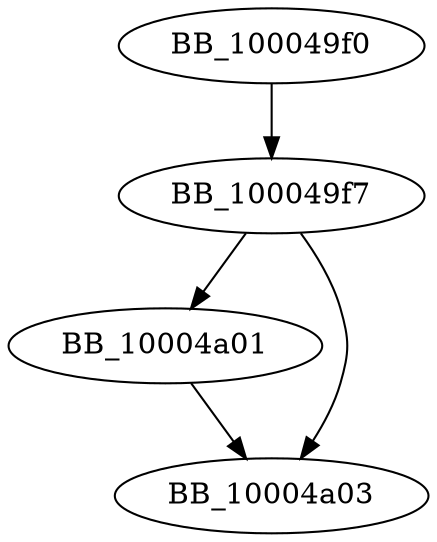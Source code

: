 DiGraph sub_100049F0{
BB_100049f0->BB_100049f7
BB_100049f7->BB_10004a01
BB_100049f7->BB_10004a03
BB_10004a01->BB_10004a03
}

